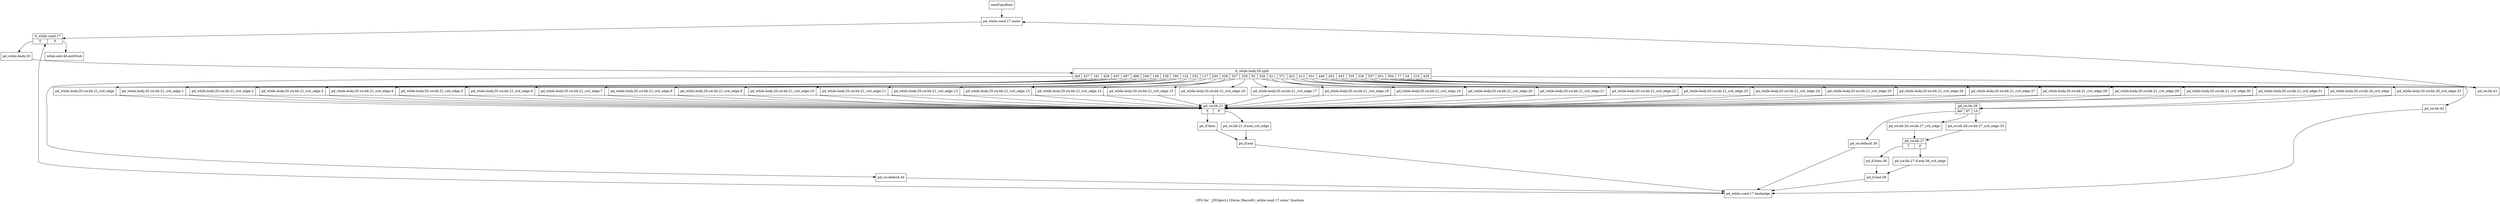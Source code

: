 digraph "CFG for '_ZN3povL11Parse_MacroEv_while.cond.17.outer' function" {
	label="CFG for '_ZN3povL11Parse_MacroEv_while.cond.17.outer' function";

	Node0x2d47fd0 [shape=record,label="{newFuncRoot}"];
	Node0x2d47fd0 -> Node0x2d48070;
	Node0x2d48020 [shape=record,label="{while.end.46.exitStub}"];
	Node0x2d48070 [shape=record,label="{pd_while.cond.17.outer}"];
	Node0x2d48070 -> Node0x2d48730;
	Node0x2d48730 [shape=record,label="{it_while.cond.17|{<s0>T|<s1>F}}"];
	Node0x2d48730:s0 -> Node0x2d48780;
	Node0x2d48730:s1 -> Node0x2d48020;
	Node0x2d48780 [shape=record,label="{pd_while.body.20}"];
	Node0x2d48780 -> Node0x3a05da0;
	Node0x3a05da0 [shape=record,label="{it_while.body.20.split|{<s0>def|<s1>427|<s2>161|<s3>429|<s4>433|<s5>487|<s6>488|<s7>249|<s8>148|<s9>239|<s10>190|<s11>124|<s12>252|<s13>117|<s14>200|<s15>328|<s16>327|<s17>329|<s18>92|<s19>326|<s20>411|<s21>371|<s22>422|<s23>412|<s24>431|<s25>446|<s26>452|<s27>453|<s28>335|<s29>336|<s30>337|<s31>451|<s32>504|<s33>77|<s34>64|<s35>219|<s36>428}}"];
	Node0x3a05da0:s0 -> Node0x2d496d0;
	Node0x3a05da0:s1 -> Node0x2d49540;
	Node0x3a05da0:s2 -> Node0x2d494f0;
	Node0x3a05da0:s3 -> Node0x2d494a0;
	Node0x3a05da0:s4 -> Node0x2d49450;
	Node0x3a05da0:s5 -> Node0x2d49400;
	Node0x3a05da0:s6 -> Node0x2d493b0;
	Node0x3a05da0:s7 -> Node0x2d49360;
	Node0x3a05da0:s8 -> Node0x2d49310;
	Node0x3a05da0:s9 -> Node0x2d492c0;
	Node0x3a05da0:s10 -> Node0x2d49270;
	Node0x3a05da0:s11 -> Node0x2d49220;
	Node0x3a05da0:s12 -> Node0x2d491d0;
	Node0x3a05da0:s13 -> Node0x2d49180;
	Node0x3a05da0:s14 -> Node0x2d49130;
	Node0x3a05da0:s15 -> Node0x2d490e0;
	Node0x3a05da0:s16 -> Node0x2d49090;
	Node0x3a05da0:s17 -> Node0x2d49040;
	Node0x3a05da0:s18 -> Node0x2d48ff0;
	Node0x3a05da0:s19 -> Node0x2d48fa0;
	Node0x3a05da0:s20 -> Node0x2d48f50;
	Node0x3a05da0:s21 -> Node0x2d48f00;
	Node0x3a05da0:s22 -> Node0x2d48eb0;
	Node0x3a05da0:s23 -> Node0x2d48e60;
	Node0x3a05da0:s24 -> Node0x2d48e10;
	Node0x3a05da0:s25 -> Node0x2d48dc0;
	Node0x3a05da0:s26 -> Node0x2d48d70;
	Node0x3a05da0:s27 -> Node0x2d48d20;
	Node0x3a05da0:s28 -> Node0x2d48cd0;
	Node0x3a05da0:s29 -> Node0x2d48c80;
	Node0x3a05da0:s30 -> Node0x2d48c30;
	Node0x3a05da0:s31 -> Node0x2d48be0;
	Node0x3a05da0:s32 -> Node0x2d48b90;
	Node0x3a05da0:s33 -> Node0x2d488c0;
	Node0x3a05da0:s34 -> Node0x2d48870;
	Node0x3a05da0:s35 -> Node0x2d48820;
	Node0x3a05da0:s36 -> Node0x2d487d0;
	Node0x2d487d0 [shape=record,label="{pd_sw.bb.42}"];
	Node0x2d487d0 -> Node0x2d49720;
	Node0x2d48820 [shape=record,label="{pd_sw.bb.41}"];
	Node0x2d48820 -> Node0x2d48070;
	Node0x2d48870 [shape=record,label="{pd_while.body.20.sw.bb.26_crit_edge.32}"];
	Node0x2d48870 -> Node0x2d48910;
	Node0x2d488c0 [shape=record,label="{pd_while.body.20.sw.bb.26_crit_edge}"];
	Node0x2d488c0 -> Node0x2d48910;
	Node0x2d48910 [shape=record,label="{pd_sw.bb.26|{<s0>def|<s1>67|<s2>10}}"];
	Node0x2d48910:s0 -> Node0x2d48b40;
	Node0x2d48910:s1 -> Node0x2d489b0;
	Node0x2d48910:s2 -> Node0x2d48960;
	Node0x2d48960 [shape=record,label="{pd_sw.bb.26.sw.bb.27_crit_edge.33}"];
	Node0x2d48960 -> Node0x2d48a00;
	Node0x2d489b0 [shape=record,label="{pd_sw.bb.26.sw.bb.27_crit_edge}"];
	Node0x2d489b0 -> Node0x2d48a00;
	Node0x2d48a00 [shape=record,label="{pd_sw.bb.27|{<s0>T|<s1>F}}"];
	Node0x2d48a00:s0 -> Node0x2d48aa0;
	Node0x2d48a00:s1 -> Node0x2d48a50;
	Node0x2d48a50 [shape=record,label="{pd_sw.bb.27.if.end.38_crit_edge}"];
	Node0x2d48a50 -> Node0x2d48af0;
	Node0x2d48aa0 [shape=record,label="{pd_if.then.36}"];
	Node0x2d48aa0 -> Node0x2d48af0;
	Node0x2d48af0 [shape=record,label="{pd_if.end.38}"];
	Node0x2d48af0 -> Node0x2d49720;
	Node0x2d48b40 [shape=record,label="{pd_sw.default.39}"];
	Node0x2d48b40 -> Node0x2d49720;
	Node0x2d48b90 [shape=record,label="{pd_while.body.20.sw.bb.21_crit_edge.31}"];
	Node0x2d48b90 -> Node0x2d49590;
	Node0x2d48be0 [shape=record,label="{pd_while.body.20.sw.bb.21_crit_edge.30}"];
	Node0x2d48be0 -> Node0x2d49590;
	Node0x2d48c30 [shape=record,label="{pd_while.body.20.sw.bb.21_crit_edge.29}"];
	Node0x2d48c30 -> Node0x2d49590;
	Node0x2d48c80 [shape=record,label="{pd_while.body.20.sw.bb.21_crit_edge.28}"];
	Node0x2d48c80 -> Node0x2d49590;
	Node0x2d48cd0 [shape=record,label="{pd_while.body.20.sw.bb.21_crit_edge.27}"];
	Node0x2d48cd0 -> Node0x2d49590;
	Node0x2d48d20 [shape=record,label="{pd_while.body.20.sw.bb.21_crit_edge.26}"];
	Node0x2d48d20 -> Node0x2d49590;
	Node0x2d48d70 [shape=record,label="{pd_while.body.20.sw.bb.21_crit_edge.25}"];
	Node0x2d48d70 -> Node0x2d49590;
	Node0x2d48dc0 [shape=record,label="{pd_while.body.20.sw.bb.21_crit_edge.24}"];
	Node0x2d48dc0 -> Node0x2d49590;
	Node0x2d48e10 [shape=record,label="{pd_while.body.20.sw.bb.21_crit_edge.23}"];
	Node0x2d48e10 -> Node0x2d49590;
	Node0x2d48e60 [shape=record,label="{pd_while.body.20.sw.bb.21_crit_edge.22}"];
	Node0x2d48e60 -> Node0x2d49590;
	Node0x2d48eb0 [shape=record,label="{pd_while.body.20.sw.bb.21_crit_edge.21}"];
	Node0x2d48eb0 -> Node0x2d49590;
	Node0x2d48f00 [shape=record,label="{pd_while.body.20.sw.bb.21_crit_edge.20}"];
	Node0x2d48f00 -> Node0x2d49590;
	Node0x2d48f50 [shape=record,label="{pd_while.body.20.sw.bb.21_crit_edge.19}"];
	Node0x2d48f50 -> Node0x2d49590;
	Node0x2d48fa0 [shape=record,label="{pd_while.body.20.sw.bb.21_crit_edge.18}"];
	Node0x2d48fa0 -> Node0x2d49590;
	Node0x2d48ff0 [shape=record,label="{pd_while.body.20.sw.bb.21_crit_edge.17}"];
	Node0x2d48ff0 -> Node0x2d49590;
	Node0x2d49040 [shape=record,label="{pd_while.body.20.sw.bb.21_crit_edge.16}"];
	Node0x2d49040 -> Node0x2d49590;
	Node0x2d49090 [shape=record,label="{pd_while.body.20.sw.bb.21_crit_edge.15}"];
	Node0x2d49090 -> Node0x2d49590;
	Node0x2d490e0 [shape=record,label="{pd_while.body.20.sw.bb.21_crit_edge.14}"];
	Node0x2d490e0 -> Node0x2d49590;
	Node0x2d49130 [shape=record,label="{pd_while.body.20.sw.bb.21_crit_edge.13}"];
	Node0x2d49130 -> Node0x2d49590;
	Node0x2d49180 [shape=record,label="{pd_while.body.20.sw.bb.21_crit_edge.12}"];
	Node0x2d49180 -> Node0x2d49590;
	Node0x2d491d0 [shape=record,label="{pd_while.body.20.sw.bb.21_crit_edge.11}"];
	Node0x2d491d0 -> Node0x2d49590;
	Node0x2d49220 [shape=record,label="{pd_while.body.20.sw.bb.21_crit_edge.10}"];
	Node0x2d49220 -> Node0x2d49590;
	Node0x2d49270 [shape=record,label="{pd_while.body.20.sw.bb.21_crit_edge.9}"];
	Node0x2d49270 -> Node0x2d49590;
	Node0x2d492c0 [shape=record,label="{pd_while.body.20.sw.bb.21_crit_edge.8}"];
	Node0x2d492c0 -> Node0x2d49590;
	Node0x2d49310 [shape=record,label="{pd_while.body.20.sw.bb.21_crit_edge.7}"];
	Node0x2d49310 -> Node0x2d49590;
	Node0x2d49360 [shape=record,label="{pd_while.body.20.sw.bb.21_crit_edge.6}"];
	Node0x2d49360 -> Node0x2d49590;
	Node0x2d493b0 [shape=record,label="{pd_while.body.20.sw.bb.21_crit_edge.5}"];
	Node0x2d493b0 -> Node0x2d49590;
	Node0x2d49400 [shape=record,label="{pd_while.body.20.sw.bb.21_crit_edge.4}"];
	Node0x2d49400 -> Node0x2d49590;
	Node0x2d49450 [shape=record,label="{pd_while.body.20.sw.bb.21_crit_edge.3}"];
	Node0x2d49450 -> Node0x2d49590;
	Node0x2d494a0 [shape=record,label="{pd_while.body.20.sw.bb.21_crit_edge.2}"];
	Node0x2d494a0 -> Node0x2d49590;
	Node0x2d494f0 [shape=record,label="{pd_while.body.20.sw.bb.21_crit_edge.1}"];
	Node0x2d494f0 -> Node0x2d49590;
	Node0x2d49540 [shape=record,label="{pd_while.body.20.sw.bb.21_crit_edge}"];
	Node0x2d49540 -> Node0x2d49590;
	Node0x2d49590 [shape=record,label="{pd_sw.bb.21|{<s0>T|<s1>F}}"];
	Node0x2d49590:s0 -> Node0x2d49630;
	Node0x2d49590:s1 -> Node0x2d495e0;
	Node0x2d495e0 [shape=record,label="{pd_sw.bb.21.if.end_crit_edge}"];
	Node0x2d495e0 -> Node0x2d49680;
	Node0x2d49630 [shape=record,label="{pd_if.then}"];
	Node0x2d49630 -> Node0x2d49680;
	Node0x2d49680 [shape=record,label="{pd_if.end}"];
	Node0x2d49680 -> Node0x2d49720;
	Node0x2d496d0 [shape=record,label="{pd_sw.default.44}"];
	Node0x2d496d0 -> Node0x2d49720;
	Node0x2d49720 [shape=record,label="{pd_while.cond.17.backedge}"];
	Node0x2d49720 -> Node0x2d48730;
}
